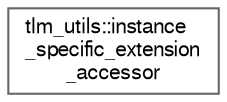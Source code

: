 digraph "Graphical Class Hierarchy"
{
 // LATEX_PDF_SIZE
  bgcolor="transparent";
  edge [fontname=FreeSans,fontsize=10,labelfontname=FreeSans,labelfontsize=10];
  node [fontname=FreeSans,fontsize=10,shape=box,height=0.2,width=0.4];
  rankdir="LR";
  Node0 [id="Node000000",label="tlm_utils::instance\l_specific_extension\l_accessor",height=0.2,width=0.4,color="grey40", fillcolor="white", style="filled",URL="$a01305.html",tooltip=" "];
}
